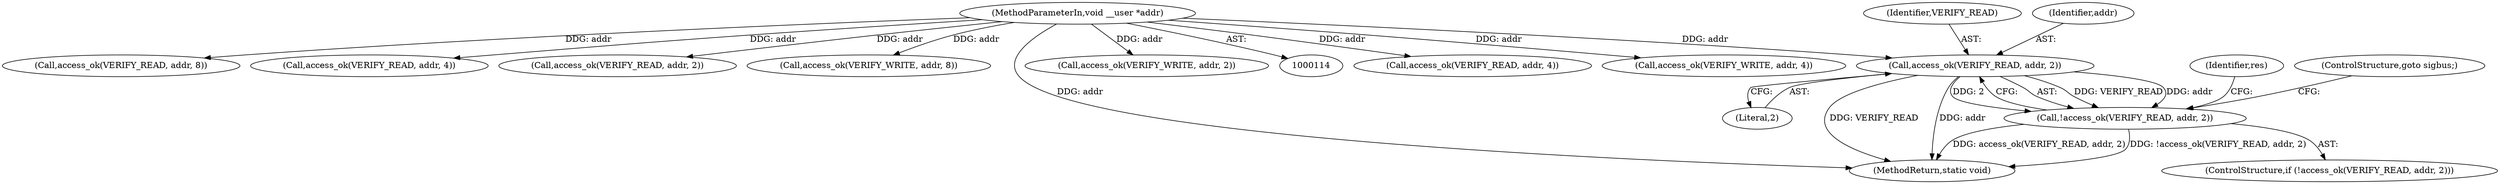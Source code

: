 digraph "0_linux_a8b0ca17b80e92faab46ee7179ba9e99ccb61233_12@pointer" {
"1000159" [label="(Call,access_ok(VERIFY_READ, addr, 2))"];
"1000116" [label="(MethodParameterIn,void __user *addr)"];
"1000158" [label="(Call,!access_ok(VERIFY_READ, addr, 2))"];
"1000234" [label="(Call,access_ok(VERIFY_READ, addr, 4))"];
"1000311" [label="(Call,access_ok(VERIFY_WRITE, addr, 4))"];
"1000157" [label="(ControlStructure,if (!access_ok(VERIFY_READ, addr, 2)))"];
"1000158" [label="(Call,!access_ok(VERIFY_READ, addr, 2))"];
"1000260" [label="(Call,access_ok(VERIFY_READ, addr, 8))"];
"1000160" [label="(Identifier,VERIFY_READ)"];
"1000184" [label="(Call,access_ok(VERIFY_READ, addr, 4))"];
"1000209" [label="(Call,access_ok(VERIFY_READ, addr, 2))"];
"1000161" [label="(Identifier,addr)"];
"1000336" [label="(Call,access_ok(VERIFY_WRITE, addr, 8))"];
"1000159" [label="(Call,access_ok(VERIFY_READ, addr, 2))"];
"1000165" [label="(Identifier,res)"];
"1000163" [label="(ControlStructure,goto sigbus;)"];
"1000162" [label="(Literal,2)"];
"1000416" [label="(MethodReturn,static void)"];
"1000116" [label="(MethodParameterIn,void __user *addr)"];
"1000286" [label="(Call,access_ok(VERIFY_WRITE, addr, 2))"];
"1000159" -> "1000158"  [label="AST: "];
"1000159" -> "1000162"  [label="CFG: "];
"1000160" -> "1000159"  [label="AST: "];
"1000161" -> "1000159"  [label="AST: "];
"1000162" -> "1000159"  [label="AST: "];
"1000158" -> "1000159"  [label="CFG: "];
"1000159" -> "1000416"  [label="DDG: VERIFY_READ"];
"1000159" -> "1000416"  [label="DDG: addr"];
"1000159" -> "1000158"  [label="DDG: VERIFY_READ"];
"1000159" -> "1000158"  [label="DDG: addr"];
"1000159" -> "1000158"  [label="DDG: 2"];
"1000116" -> "1000159"  [label="DDG: addr"];
"1000116" -> "1000114"  [label="AST: "];
"1000116" -> "1000416"  [label="DDG: addr"];
"1000116" -> "1000184"  [label="DDG: addr"];
"1000116" -> "1000209"  [label="DDG: addr"];
"1000116" -> "1000234"  [label="DDG: addr"];
"1000116" -> "1000260"  [label="DDG: addr"];
"1000116" -> "1000286"  [label="DDG: addr"];
"1000116" -> "1000311"  [label="DDG: addr"];
"1000116" -> "1000336"  [label="DDG: addr"];
"1000158" -> "1000157"  [label="AST: "];
"1000163" -> "1000158"  [label="CFG: "];
"1000165" -> "1000158"  [label="CFG: "];
"1000158" -> "1000416"  [label="DDG: access_ok(VERIFY_READ, addr, 2)"];
"1000158" -> "1000416"  [label="DDG: !access_ok(VERIFY_READ, addr, 2)"];
}
